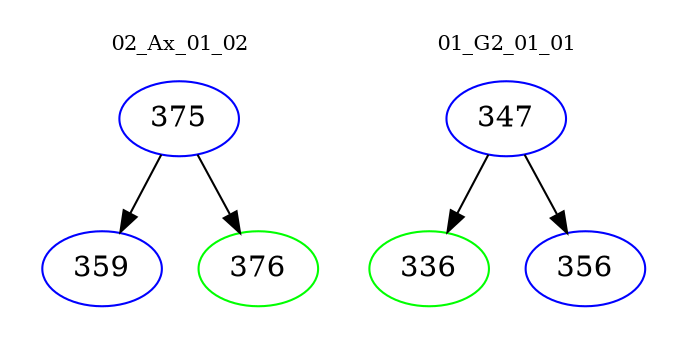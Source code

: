 digraph{
subgraph cluster_0 {
color = white
label = "02_Ax_01_02";
fontsize=10;
T0_375 [label="375", color="blue"]
T0_375 -> T0_359 [color="black"]
T0_359 [label="359", color="blue"]
T0_375 -> T0_376 [color="black"]
T0_376 [label="376", color="green"]
}
subgraph cluster_1 {
color = white
label = "01_G2_01_01";
fontsize=10;
T1_347 [label="347", color="blue"]
T1_347 -> T1_336 [color="black"]
T1_336 [label="336", color="green"]
T1_347 -> T1_356 [color="black"]
T1_356 [label="356", color="blue"]
}
}
